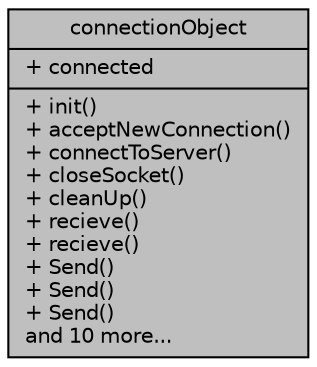 digraph "connectionObject"
{
 // LATEX_PDF_SIZE
  edge [fontname="Helvetica",fontsize="10",labelfontname="Helvetica",labelfontsize="10"];
  node [fontname="Helvetica",fontsize="10",shape=record];
  Node1 [label="{connectionObject\n|+ connected\l|+ init()\l+ acceptNewConnection()\l+ connectToServer()\l+ closeSocket()\l+ cleanUp()\l+ recieve()\l+ recieve()\l+ Send()\l+ Send()\l+ Send()\land 10 more...\l}",height=0.2,width=0.4,color="black", fillcolor="grey75", style="filled", fontcolor="black",tooltip="The connectionObject is a wrapper around the window SOCKET class."];
}
